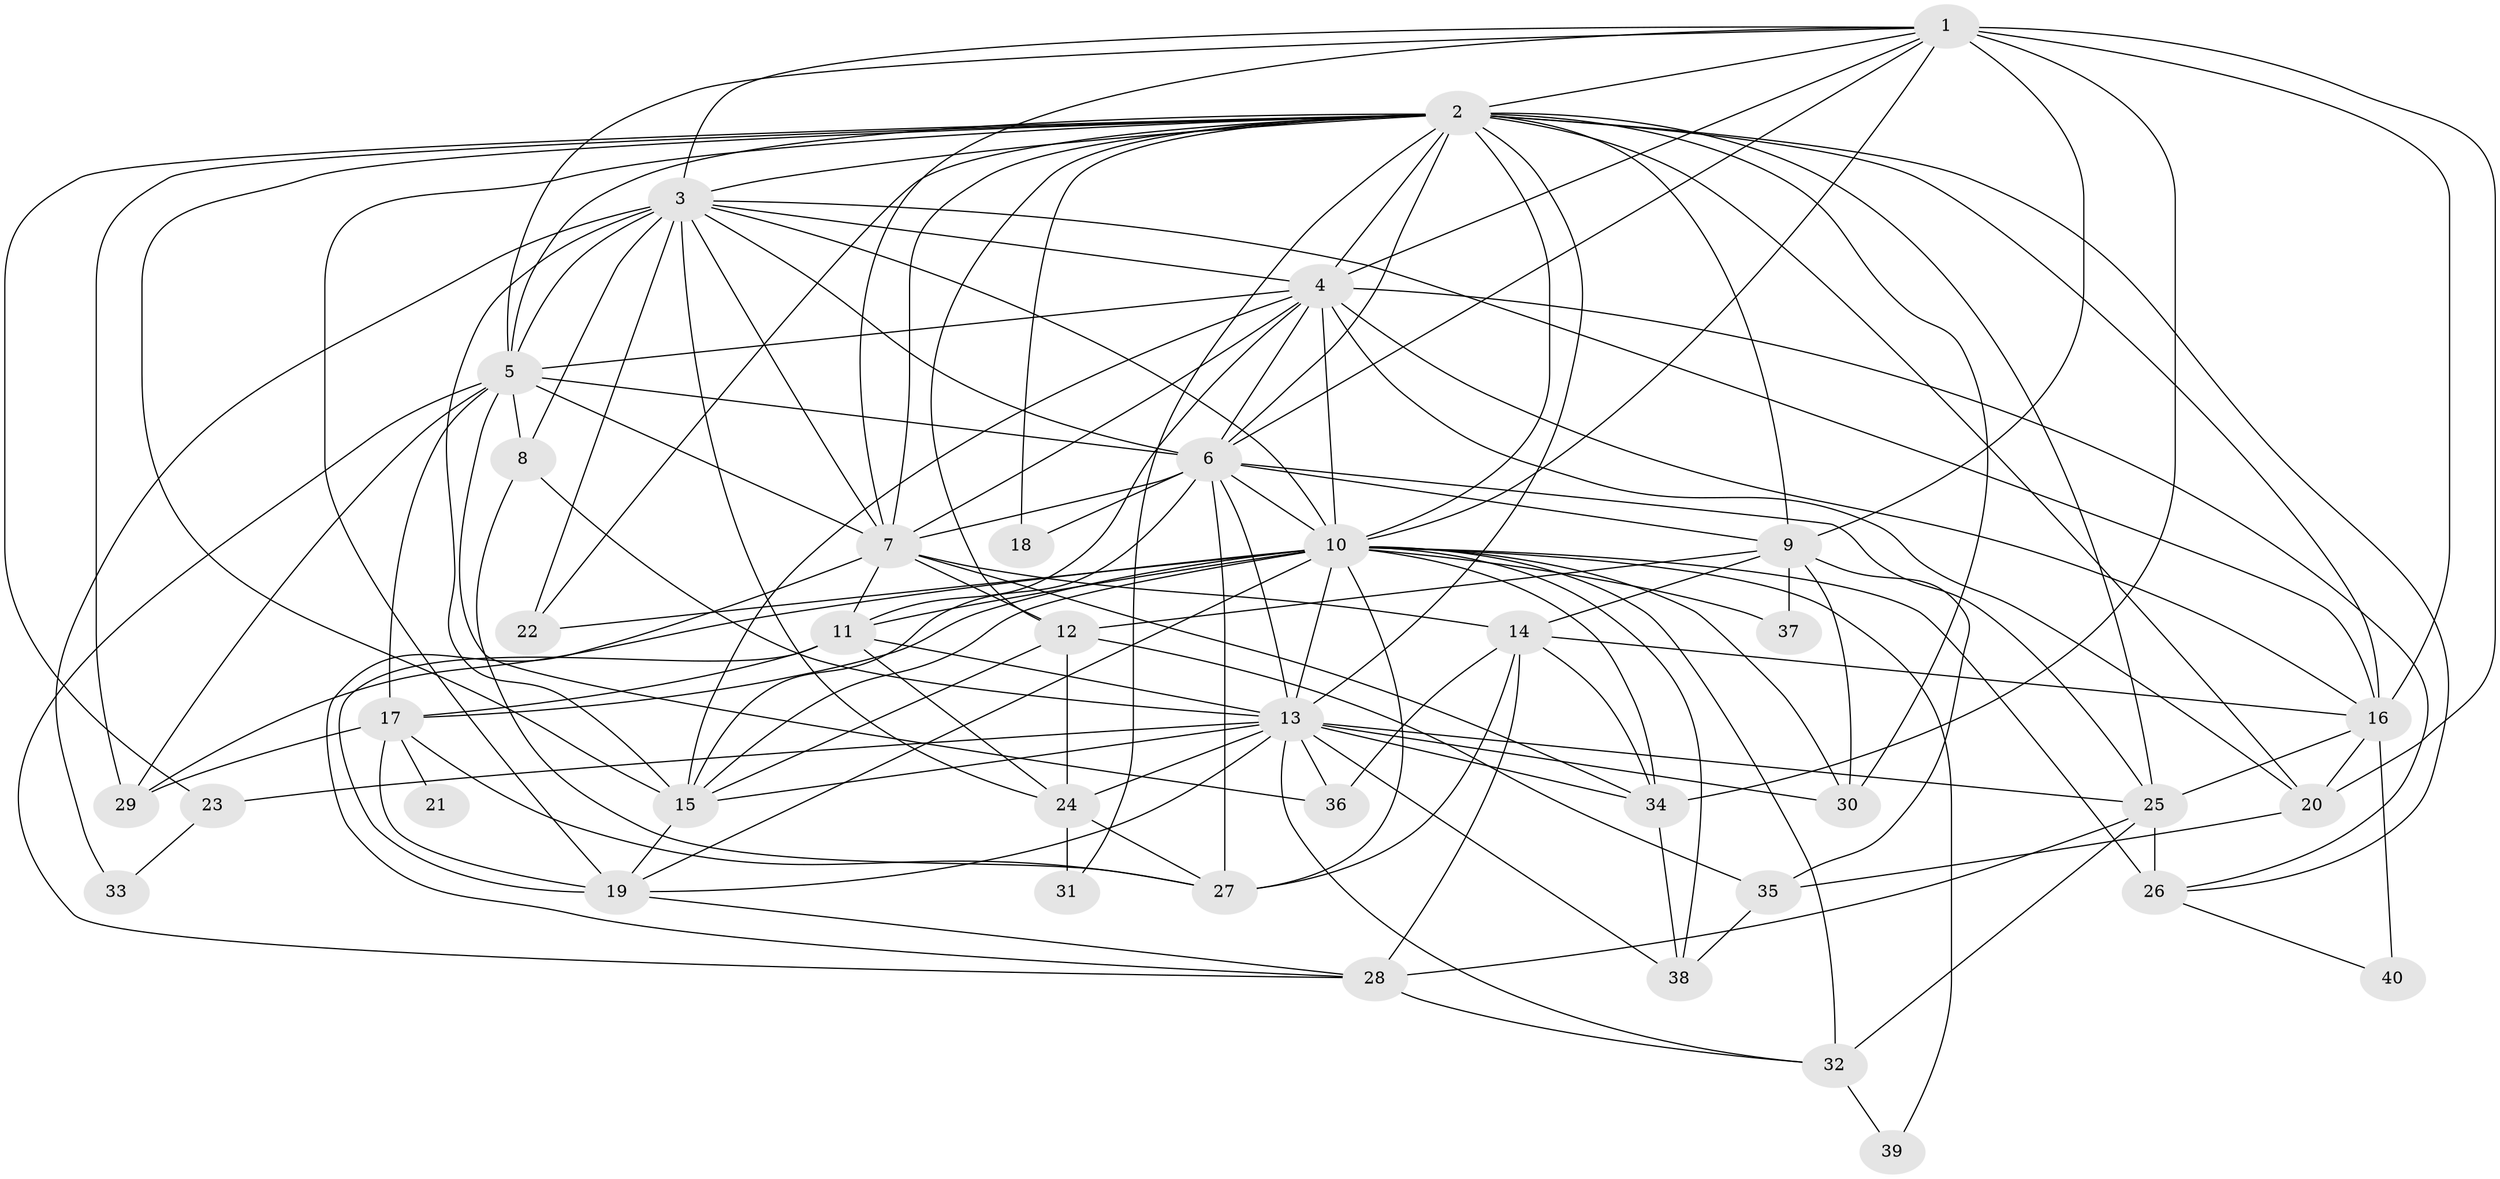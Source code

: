 // original degree distribution, {18: 0.007692307692307693, 16: 0.007692307692307693, 24: 0.007692307692307693, 31: 0.007692307692307693, 17: 0.03076923076923077, 27: 0.007692307692307693, 32: 0.007692307692307693, 2: 0.5307692307692308, 8: 0.03076923076923077, 3: 0.17692307692307693, 5: 0.05384615384615385, 7: 0.007692307692307693, 6: 0.015384615384615385, 4: 0.1, 9: 0.007692307692307693}
// Generated by graph-tools (version 1.1) at 2025/50/03/04/25 22:50:00]
// undirected, 40 vertices, 137 edges
graph export_dot {
  node [color=gray90,style=filled];
  1;
  2;
  3;
  4;
  5;
  6;
  7;
  8;
  9;
  10;
  11;
  12;
  13;
  14;
  15;
  16;
  17;
  18;
  19;
  20;
  21;
  22;
  23;
  24;
  25;
  26;
  27;
  28;
  29;
  30;
  31;
  32;
  33;
  34;
  35;
  36;
  37;
  38;
  39;
  40;
  1 -- 2 [weight=3.0];
  1 -- 3 [weight=1.0];
  1 -- 4 [weight=1.0];
  1 -- 5 [weight=1.0];
  1 -- 6 [weight=3.0];
  1 -- 7 [weight=1.0];
  1 -- 9 [weight=1.0];
  1 -- 10 [weight=1.0];
  1 -- 16 [weight=1.0];
  1 -- 20 [weight=1.0];
  1 -- 34 [weight=4.0];
  2 -- 3 [weight=4.0];
  2 -- 4 [weight=3.0];
  2 -- 5 [weight=4.0];
  2 -- 6 [weight=11.0];
  2 -- 7 [weight=3.0];
  2 -- 9 [weight=1.0];
  2 -- 10 [weight=2.0];
  2 -- 12 [weight=3.0];
  2 -- 13 [weight=11.0];
  2 -- 15 [weight=1.0];
  2 -- 16 [weight=2.0];
  2 -- 18 [weight=1.0];
  2 -- 19 [weight=2.0];
  2 -- 20 [weight=1.0];
  2 -- 22 [weight=2.0];
  2 -- 23 [weight=3.0];
  2 -- 25 [weight=2.0];
  2 -- 26 [weight=1.0];
  2 -- 29 [weight=1.0];
  2 -- 30 [weight=3.0];
  2 -- 31 [weight=2.0];
  3 -- 4 [weight=1.0];
  3 -- 5 [weight=2.0];
  3 -- 6 [weight=2.0];
  3 -- 7 [weight=1.0];
  3 -- 8 [weight=4.0];
  3 -- 10 [weight=1.0];
  3 -- 15 [weight=1.0];
  3 -- 16 [weight=1.0];
  3 -- 22 [weight=1.0];
  3 -- 24 [weight=3.0];
  3 -- 33 [weight=2.0];
  4 -- 5 [weight=1.0];
  4 -- 6 [weight=3.0];
  4 -- 7 [weight=1.0];
  4 -- 10 [weight=16.0];
  4 -- 11 [weight=1.0];
  4 -- 15 [weight=1.0];
  4 -- 16 [weight=1.0];
  4 -- 20 [weight=1.0];
  4 -- 26 [weight=1.0];
  5 -- 6 [weight=2.0];
  5 -- 7 [weight=2.0];
  5 -- 8 [weight=2.0];
  5 -- 17 [weight=1.0];
  5 -- 28 [weight=1.0];
  5 -- 29 [weight=1.0];
  5 -- 36 [weight=1.0];
  6 -- 7 [weight=3.0];
  6 -- 9 [weight=1.0];
  6 -- 10 [weight=3.0];
  6 -- 13 [weight=2.0];
  6 -- 15 [weight=1.0];
  6 -- 18 [weight=2.0];
  6 -- 25 [weight=2.0];
  6 -- 27 [weight=5.0];
  7 -- 11 [weight=2.0];
  7 -- 12 [weight=1.0];
  7 -- 14 [weight=1.0];
  7 -- 28 [weight=1.0];
  7 -- 34 [weight=1.0];
  8 -- 13 [weight=1.0];
  8 -- 27 [weight=1.0];
  9 -- 12 [weight=1.0];
  9 -- 14 [weight=1.0];
  9 -- 30 [weight=1.0];
  9 -- 35 [weight=1.0];
  9 -- 37 [weight=1.0];
  10 -- 11 [weight=1.0];
  10 -- 13 [weight=1.0];
  10 -- 15 [weight=1.0];
  10 -- 17 [weight=1.0];
  10 -- 19 [weight=1.0];
  10 -- 22 [weight=1.0];
  10 -- 26 [weight=3.0];
  10 -- 27 [weight=1.0];
  10 -- 29 [weight=3.0];
  10 -- 30 [weight=2.0];
  10 -- 32 [weight=1.0];
  10 -- 34 [weight=1.0];
  10 -- 37 [weight=1.0];
  10 -- 38 [weight=1.0];
  10 -- 39 [weight=1.0];
  11 -- 13 [weight=1.0];
  11 -- 17 [weight=1.0];
  11 -- 19 [weight=1.0];
  11 -- 24 [weight=1.0];
  12 -- 15 [weight=1.0];
  12 -- 24 [weight=1.0];
  12 -- 35 [weight=1.0];
  13 -- 15 [weight=2.0];
  13 -- 19 [weight=1.0];
  13 -- 23 [weight=1.0];
  13 -- 24 [weight=1.0];
  13 -- 25 [weight=1.0];
  13 -- 30 [weight=2.0];
  13 -- 32 [weight=1.0];
  13 -- 34 [weight=1.0];
  13 -- 36 [weight=2.0];
  13 -- 38 [weight=1.0];
  14 -- 16 [weight=1.0];
  14 -- 27 [weight=1.0];
  14 -- 28 [weight=1.0];
  14 -- 34 [weight=1.0];
  14 -- 36 [weight=1.0];
  15 -- 19 [weight=1.0];
  16 -- 20 [weight=1.0];
  16 -- 25 [weight=1.0];
  16 -- 40 [weight=1.0];
  17 -- 19 [weight=1.0];
  17 -- 21 [weight=1.0];
  17 -- 27 [weight=1.0];
  17 -- 29 [weight=1.0];
  19 -- 28 [weight=1.0];
  20 -- 35 [weight=1.0];
  23 -- 33 [weight=1.0];
  24 -- 27 [weight=1.0];
  24 -- 31 [weight=3.0];
  25 -- 26 [weight=1.0];
  25 -- 28 [weight=4.0];
  25 -- 32 [weight=1.0];
  26 -- 40 [weight=1.0];
  28 -- 32 [weight=1.0];
  32 -- 39 [weight=1.0];
  34 -- 38 [weight=1.0];
  35 -- 38 [weight=1.0];
}
